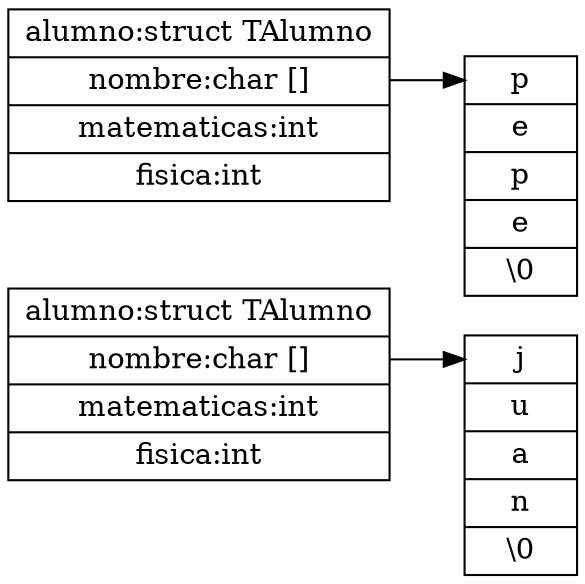 
digraph struct{
    rankdir=LR;
    node [shape="record"];

    alumno1 [label="alumno:struct TAlumno |<f1> nombre:char [] | matematicas:int | fisica:int"];
    nombre1 [shape=record, label="<f1> j | u | a | n | \\0 "];
    alumno2 [label="alumno:struct TAlumno |<f1> nombre:char [] | matematicas:int | fisica:int"];
    nombre2 [shape=record, label="<f1> p | e | p | e | \\0 "];


   alumno1:f1 -> nombre1:f1;
   alumno2:f1 -> nombre2:f1;
}
